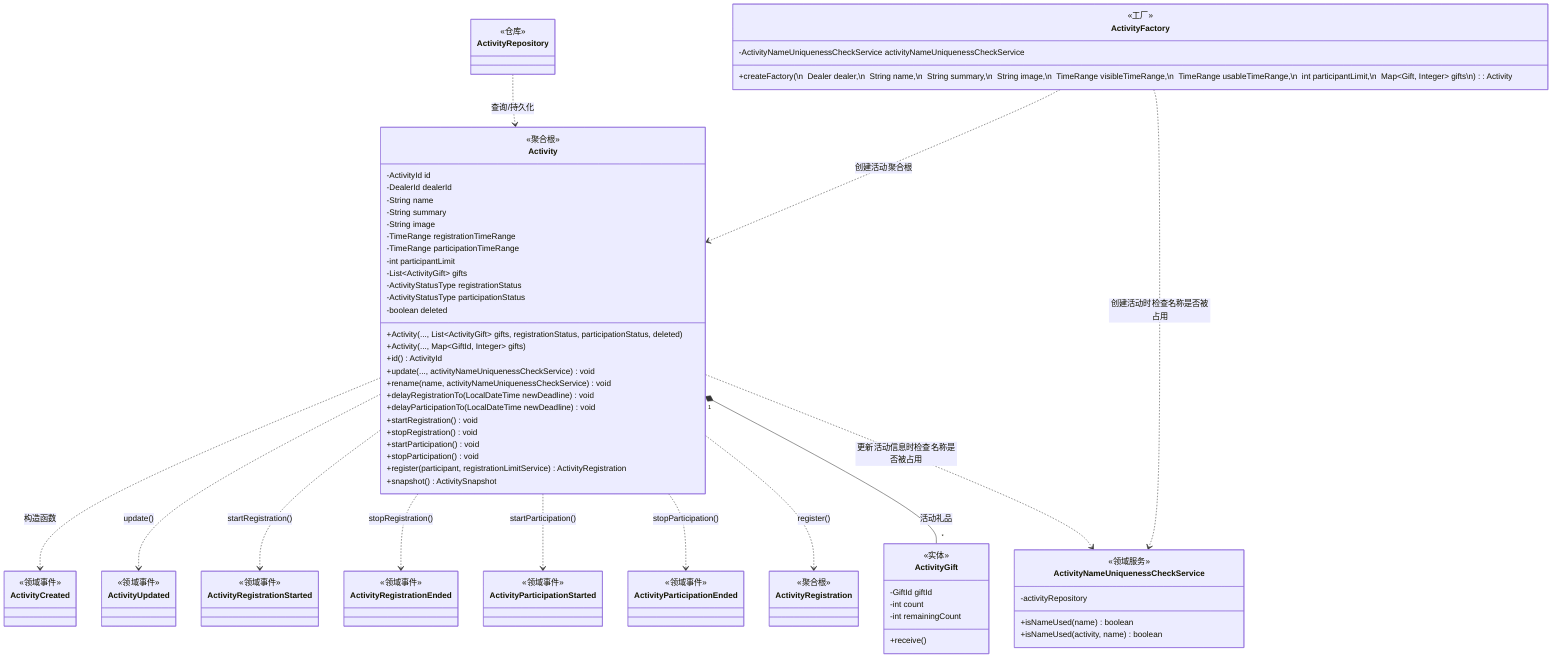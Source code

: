 classDiagram
    class Activity {
        <<聚合根>>
        -ActivityId id
        -DealerId dealerId
        -String name
        -String summary
        -String image
        -TimeRange registrationTimeRange
        -TimeRange participationTimeRange
        -int participantLimit
        -List~ActivityGift~ gifts
        -ActivityStatusType registrationStatus
        -ActivityStatusType participationStatus
        -boolean deleted

        +Activity(..., List&lt;ActivityGift> gifts, registrationStatus, participationStatus, deleted)
        +Activity(..., Map&lt;GiftId, Integer> gifts)

        +id() ActivityId
        +update(..., activityNameUniquenessCheckService) void
        +rename(name, activityNameUniquenessCheckService) void
        +delayRegistrationTo(LocalDateTime newDeadline) void
        +delayParticipationTo(LocalDateTime newDeadline) void
        +startRegistration() void
        +stopRegistration() void
        +startParticipation() void
        +stopParticipation() void
        +register(participant, registrationLimitService) ActivityRegistration
        +snapshot() ActivitySnapshot
    }

    class ActivityCreated {
        <<领域事件>>
    }

    class ActivityUpdated {
        <<领域事件>>
    }

    class ActivityRegistrationStarted {
        <<领域事件>>
    }

    class ActivityRegistrationEnded {
        <<领域事件>>
    }

    class ActivityParticipationStarted {
        <<领域事件>>
    }

    class ActivityParticipationEnded {
        <<领域事件>>
    }

    class ActivityRegistration {
        <<聚合根>>
    }

    class ActivityGift {
        <<实体>>
        -GiftId giftId
        -int count
        -int remainingCount

        +receive()
    }

    class ActivityNameUniquenessCheckService {
        <<领域服务>>
        -activityRepository
        +isNameUsed(name) boolean
        +isNameUsed(activity, name) boolean
    }

    class ActivityRepository {
        <<仓库>>
    }


    class ActivityFactory {
        <<工厂>>
        -ActivityNameUniquenessCheckService activityNameUniquenessCheckService
        +createFactory(\n&nbsp;&nbsp;Dealer dealer,\n&nbsp;&nbsp;String name,\n&nbsp;&nbsp;String summary,\n&nbsp;&nbsp;String image,\n&nbsp;&nbsp;TimeRange visibleTimeRange,\n&nbsp;&nbsp;TimeRange usableTimeRange,\n&nbsp;&nbsp;int participantLimit,\n&nbsp;&nbsp;Map&lt;Gift, Integer&gt; gifts\n): Activity
    }

    Activity ..> ActivityCreated : 构造函数
    Activity ..> ActivityUpdated : update()
    Activity ..> ActivityRegistrationStarted : startRegistration()
    Activity ..> ActivityRegistrationEnded : stopRegistration()
    Activity ..> ActivityParticipationStarted : startParticipation()
    Activity ..> ActivityParticipationEnded : stopParticipation()
    Activity ..> ActivityRegistration : register()
    Activity "1" *-- "*" ActivityGift : 活动礼品
    Activity ..> ActivityNameUniquenessCheckService: 更新活动信息时检查名称是否被占用

    ActivityRepository ..> Activity: 查询/持久化

    ActivityFactory ..> Activity: 创建活动聚合根
    ActivityFactory ..> ActivityNameUniquenessCheckService: 创建活动时检查名称是否被占用